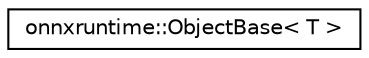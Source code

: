 digraph "Graphical Class Hierarchy"
{
  edge [fontname="Helvetica",fontsize="10",labelfontname="Helvetica",labelfontsize="10"];
  node [fontname="Helvetica",fontsize="10",shape=record];
  rankdir="LR";
  Node0 [label="onnxruntime::ObjectBase\< T \>",height=0.2,width=0.4,color="black", fillcolor="white", style="filled",URL="$classonnxruntime_1_1ObjectBase.html"];
}
